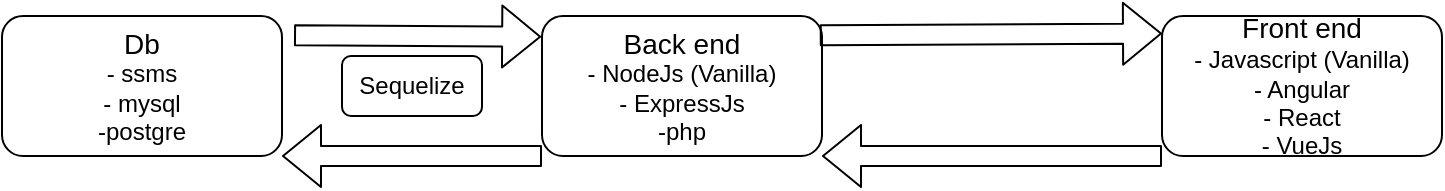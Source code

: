 <mxfile>
    <diagram id="hsqWSGGhF85fX5bLkPSP" name="Page-1">
        <mxGraphModel dx="810" dy="367" grid="1" gridSize="10" guides="1" tooltips="1" connect="1" arrows="1" fold="1" page="1" pageScale="1" pageWidth="1600" pageHeight="900" math="0" shadow="0">
            <root>
                <mxCell id="0"/>
                <mxCell id="1" parent="0"/>
                <mxCell id="2" value="&lt;font style=&quot;font-size: 14px;&quot;&gt;Db&lt;br&gt;&lt;/font&gt;- ssms&lt;br&gt;- mysql&lt;br&gt;-postgre" style="rounded=1;whiteSpace=wrap;html=1;" parent="1" vertex="1">
                    <mxGeometry x="160" y="300" width="140" height="70" as="geometry"/>
                </mxCell>
                <mxCell id="3" value="&lt;font style=&quot;font-size: 14px;&quot;&gt;Back end&lt;br&gt;&lt;/font&gt;- NodeJs (Vanilla)&lt;br&gt;- ExpressJs&lt;br&gt;-php" style="rounded=1;whiteSpace=wrap;html=1;" parent="1" vertex="1">
                    <mxGeometry x="430" y="300" width="140" height="70" as="geometry"/>
                </mxCell>
                <mxCell id="4" value="&lt;font style=&quot;font-size: 14px;&quot;&gt;Front end&lt;/font&gt;&lt;br&gt;- Javascript (Vanilla)&lt;br&gt;- Angular&lt;br&gt;- React&lt;br&gt;- VueJs" style="rounded=1;whiteSpace=wrap;html=1;" parent="1" vertex="1">
                    <mxGeometry x="740" y="300" width="140" height="70" as="geometry"/>
                </mxCell>
                <mxCell id="5" value="" style="shape=flexArrow;endArrow=classic;html=1;exitX=0;exitY=1;exitDx=0;exitDy=0;entryX=1;entryY=1;entryDx=0;entryDy=0;" parent="1" source="4" target="3" edge="1">
                    <mxGeometry width="50" height="50" relative="1" as="geometry">
                        <mxPoint x="610" y="340" as="sourcePoint"/>
                        <mxPoint x="550" y="330" as="targetPoint"/>
                    </mxGeometry>
                </mxCell>
                <mxCell id="6" value="" style="shape=flexArrow;endArrow=classic;html=1;exitX=0;exitY=1;exitDx=0;exitDy=0;entryX=1;entryY=1;entryDx=0;entryDy=0;" parent="1" source="3" target="2" edge="1">
                    <mxGeometry width="50" height="50" relative="1" as="geometry">
                        <mxPoint x="750" y="340" as="sourcePoint"/>
                        <mxPoint x="560" y="340" as="targetPoint"/>
                    </mxGeometry>
                </mxCell>
                <mxCell id="7" value="" style="shape=flexArrow;endArrow=classic;html=1;exitX=1.043;exitY=0.137;exitDx=0;exitDy=0;entryX=-0.003;entryY=0.148;entryDx=0;entryDy=0;exitPerimeter=0;entryPerimeter=0;" parent="1" source="2" target="3" edge="1">
                    <mxGeometry width="50" height="50" relative="1" as="geometry">
                        <mxPoint x="440" y="370" as="sourcePoint"/>
                        <mxPoint x="290" y="370" as="targetPoint"/>
                    </mxGeometry>
                </mxCell>
                <mxCell id="8" value="" style="shape=flexArrow;endArrow=classic;html=1;exitX=0.992;exitY=0.137;exitDx=0;exitDy=0;entryX=0;entryY=0.125;entryDx=0;entryDy=0;exitPerimeter=0;entryPerimeter=0;" parent="1" source="3" target="4" edge="1">
                    <mxGeometry width="50" height="50" relative="1" as="geometry">
                        <mxPoint x="295.16" y="318.22" as="sourcePoint"/>
                        <mxPoint x="439.64" y="318.88" as="targetPoint"/>
                    </mxGeometry>
                </mxCell>
                <mxCell id="9" value="Sequelize" style="rounded=1;whiteSpace=wrap;html=1;" vertex="1" parent="1">
                    <mxGeometry x="330" y="320" width="70" height="30" as="geometry"/>
                </mxCell>
            </root>
        </mxGraphModel>
    </diagram>
</mxfile>